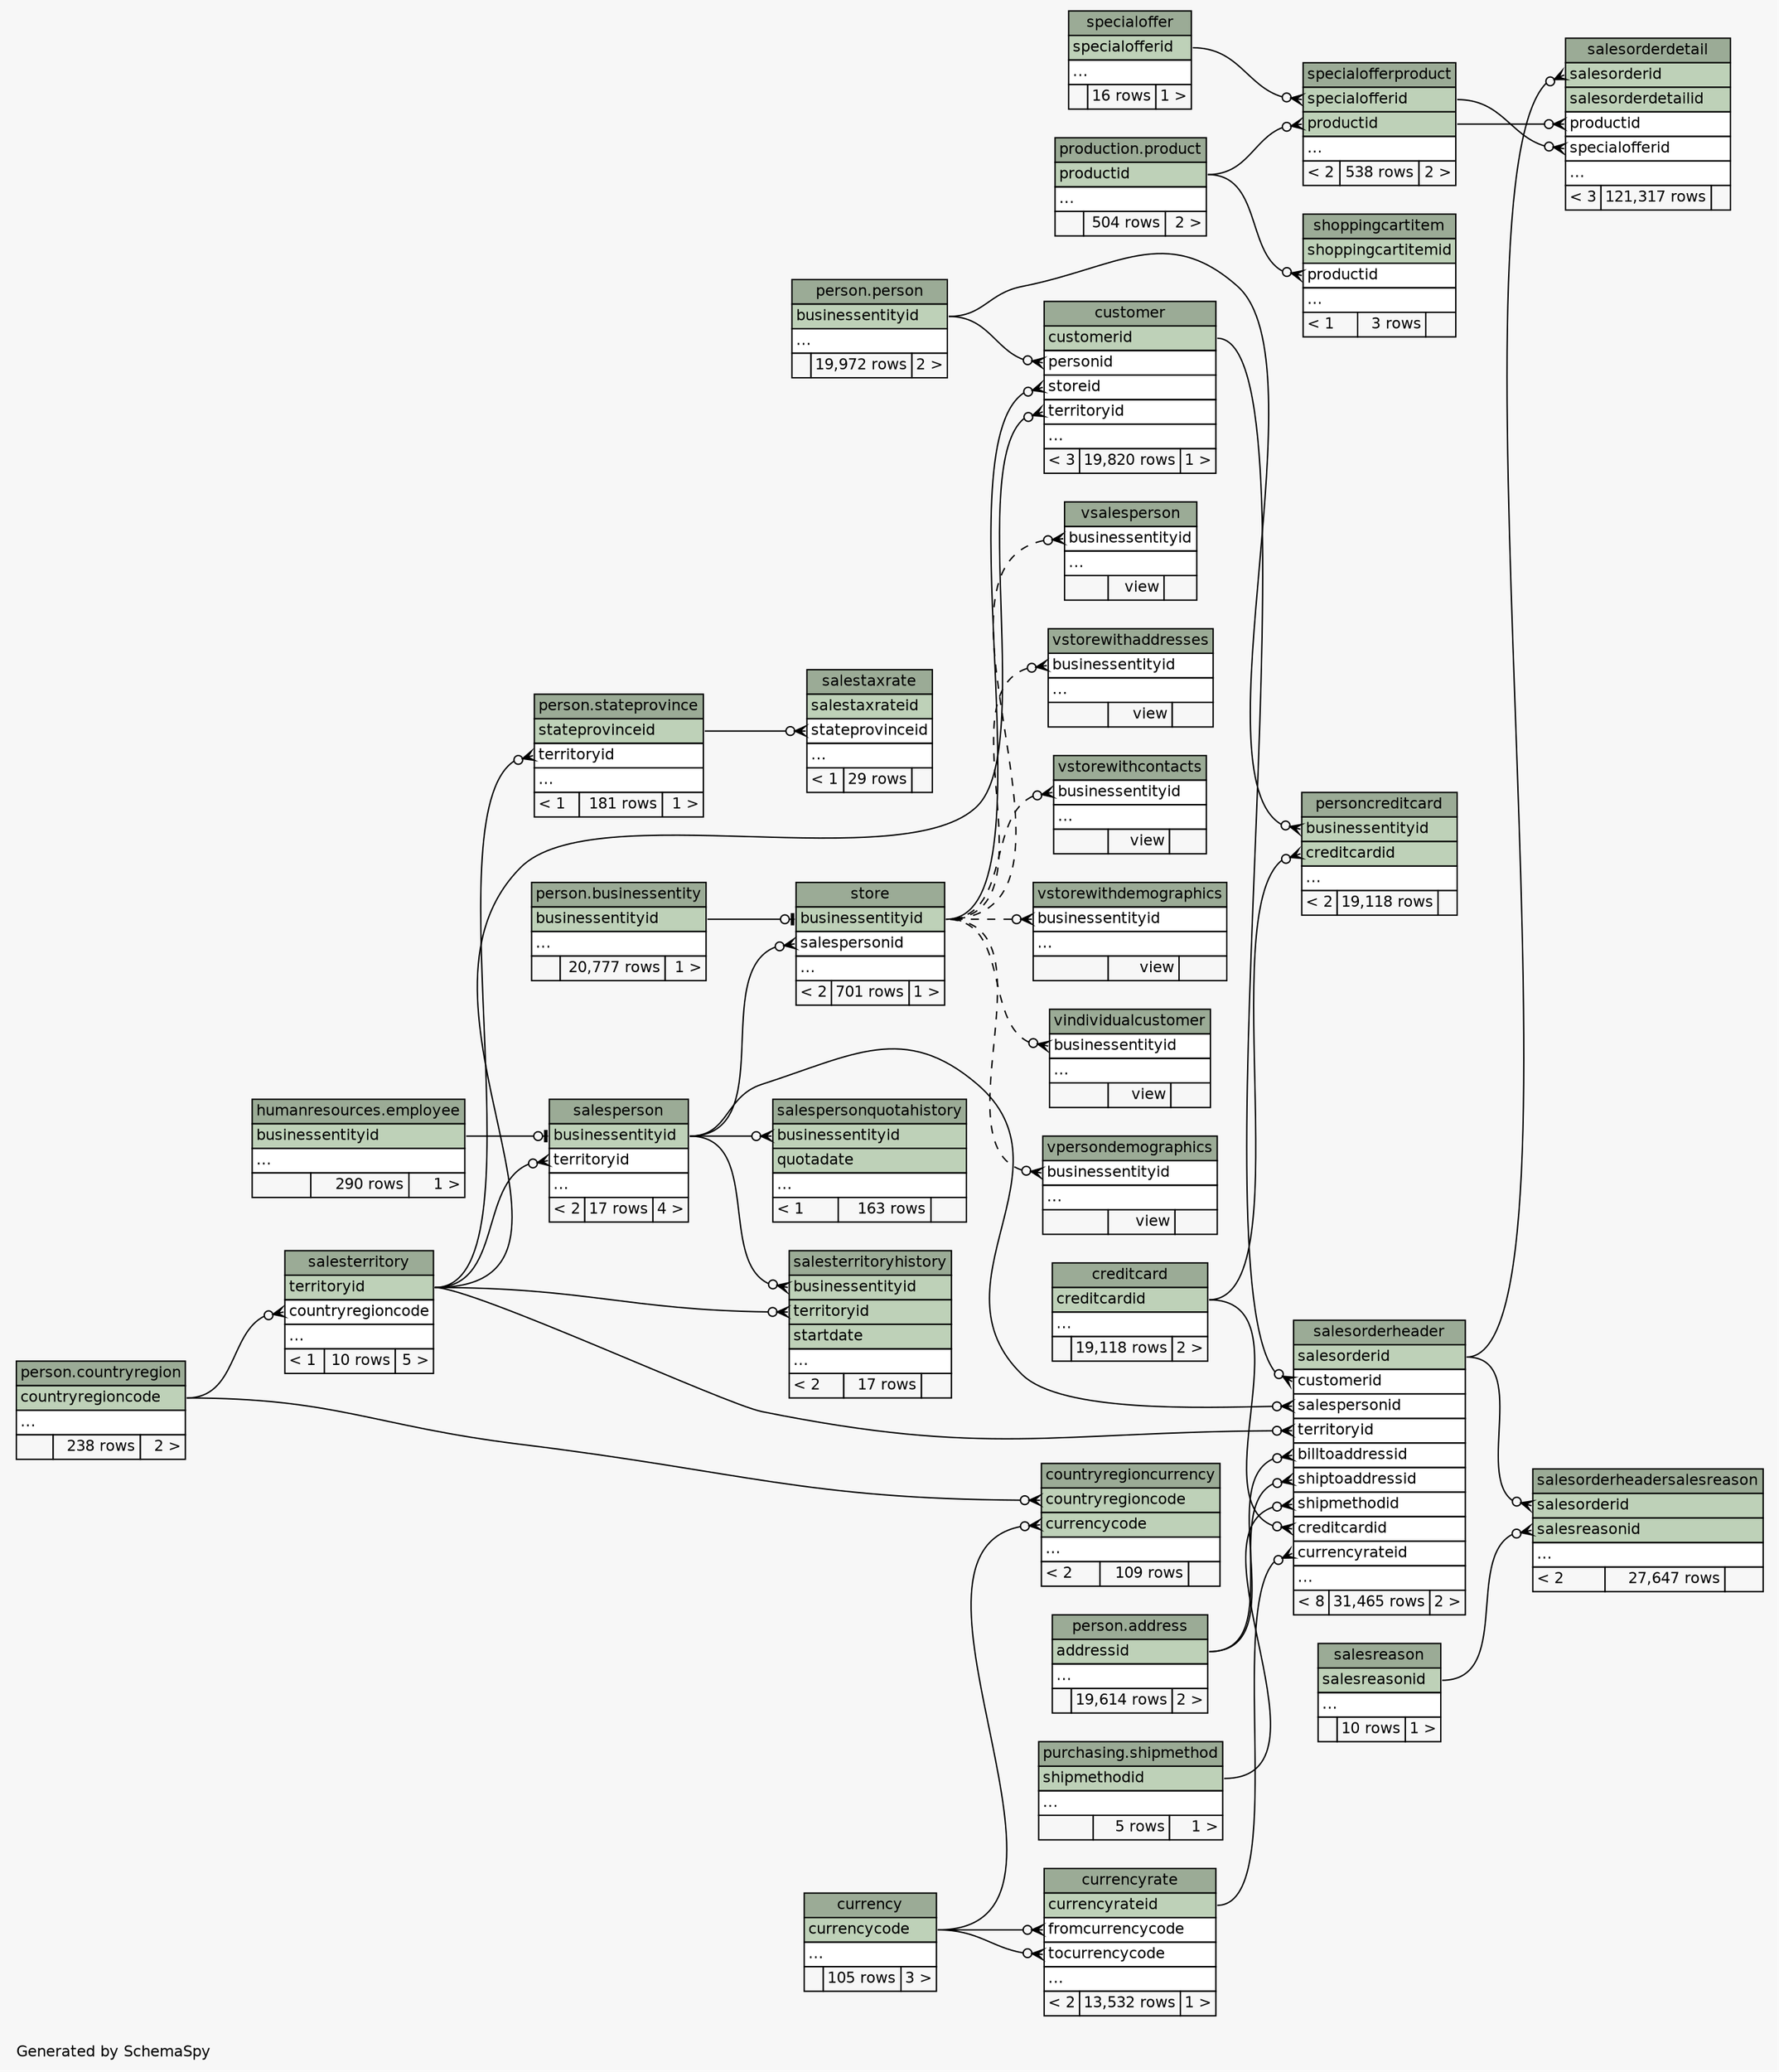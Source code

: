 // dot 2.40.1 on Linux 5.4.0-80-generic
// SchemaSpy rev 590
digraph "compactImpliedRelationshipsDiagram" {
  graph [
    rankdir="RL"
    bgcolor="#f7f7f7"
    label="\nGenerated by SchemaSpy"
    labeljust="l"
    nodesep="0.18"
    ranksep="0.46"
    fontname="Helvetica"
    fontsize="11"
  ];
  node [
    fontname="Helvetica"
    fontsize="11"
    shape="plaintext"
  ];
  edge [
    arrowsize="0.8"
  ];
  "person.address" [
    label=<
    <TABLE BORDER="0" CELLBORDER="1" CELLSPACING="0" BGCOLOR="#ffffff">
      <TR><TD COLSPAN="3" BGCOLOR="#9bab96" ALIGN="CENTER">person.address</TD></TR>
      <TR><TD PORT="addressid" COLSPAN="3" BGCOLOR="#bed1b8" ALIGN="LEFT">addressid</TD></TR>
      <TR><TD PORT="elipses" COLSPAN="3" ALIGN="LEFT">...</TD></TR>
      <TR><TD ALIGN="LEFT" BGCOLOR="#f7f7f7">  </TD><TD ALIGN="RIGHT" BGCOLOR="#f7f7f7">19,614 rows</TD><TD ALIGN="RIGHT" BGCOLOR="#f7f7f7">2 &gt;</TD></TR>
    </TABLE>>
    tooltip="person.address"
  ];
  "person.businessentity" [
    label=<
    <TABLE BORDER="0" CELLBORDER="1" CELLSPACING="0" BGCOLOR="#ffffff">
      <TR><TD COLSPAN="3" BGCOLOR="#9bab96" ALIGN="CENTER">person.businessentity</TD></TR>
      <TR><TD PORT="businessentityid" COLSPAN="3" BGCOLOR="#bed1b8" ALIGN="LEFT">businessentityid</TD></TR>
      <TR><TD PORT="elipses" COLSPAN="3" ALIGN="LEFT">...</TD></TR>
      <TR><TD ALIGN="LEFT" BGCOLOR="#f7f7f7">  </TD><TD ALIGN="RIGHT" BGCOLOR="#f7f7f7">20,777 rows</TD><TD ALIGN="RIGHT" BGCOLOR="#f7f7f7">1 &gt;</TD></TR>
    </TABLE>>
    tooltip="person.businessentity"
  ];
  "person.countryregion" [
    label=<
    <TABLE BORDER="0" CELLBORDER="1" CELLSPACING="0" BGCOLOR="#ffffff">
      <TR><TD COLSPAN="3" BGCOLOR="#9bab96" ALIGN="CENTER">person.countryregion</TD></TR>
      <TR><TD PORT="countryregioncode" COLSPAN="3" BGCOLOR="#bed1b8" ALIGN="LEFT">countryregioncode</TD></TR>
      <TR><TD PORT="elipses" COLSPAN="3" ALIGN="LEFT">...</TD></TR>
      <TR><TD ALIGN="LEFT" BGCOLOR="#f7f7f7">  </TD><TD ALIGN="RIGHT" BGCOLOR="#f7f7f7">238 rows</TD><TD ALIGN="RIGHT" BGCOLOR="#f7f7f7">2 &gt;</TD></TR>
    </TABLE>>
    tooltip="person.countryregion"
  ];
  "countryregioncurrency" [
    label=<
    <TABLE BORDER="0" CELLBORDER="1" CELLSPACING="0" BGCOLOR="#ffffff">
      <TR><TD COLSPAN="3" BGCOLOR="#9bab96" ALIGN="CENTER">countryregioncurrency</TD></TR>
      <TR><TD PORT="countryregioncode" COLSPAN="3" BGCOLOR="#bed1b8" ALIGN="LEFT">countryregioncode</TD></TR>
      <TR><TD PORT="currencycode" COLSPAN="3" BGCOLOR="#bed1b8" ALIGN="LEFT">currencycode</TD></TR>
      <TR><TD PORT="elipses" COLSPAN="3" ALIGN="LEFT">...</TD></TR>
      <TR><TD ALIGN="LEFT" BGCOLOR="#f7f7f7">&lt; 2</TD><TD ALIGN="RIGHT" BGCOLOR="#f7f7f7">109 rows</TD><TD ALIGN="RIGHT" BGCOLOR="#f7f7f7">  </TD></TR>
    </TABLE>>
    URL="tables/countryregioncurrency.html"
    tooltip="countryregioncurrency"
  ];
  "creditcard" [
    label=<
    <TABLE BORDER="0" CELLBORDER="1" CELLSPACING="0" BGCOLOR="#ffffff">
      <TR><TD COLSPAN="3" BGCOLOR="#9bab96" ALIGN="CENTER">creditcard</TD></TR>
      <TR><TD PORT="creditcardid" COLSPAN="3" BGCOLOR="#bed1b8" ALIGN="LEFT">creditcardid</TD></TR>
      <TR><TD PORT="elipses" COLSPAN="3" ALIGN="LEFT">...</TD></TR>
      <TR><TD ALIGN="LEFT" BGCOLOR="#f7f7f7">  </TD><TD ALIGN="RIGHT" BGCOLOR="#f7f7f7">19,118 rows</TD><TD ALIGN="RIGHT" BGCOLOR="#f7f7f7">2 &gt;</TD></TR>
    </TABLE>>
    URL="tables/creditcard.html"
    tooltip="creditcard"
  ];
  "currency" [
    label=<
    <TABLE BORDER="0" CELLBORDER="1" CELLSPACING="0" BGCOLOR="#ffffff">
      <TR><TD COLSPAN="3" BGCOLOR="#9bab96" ALIGN="CENTER">currency</TD></TR>
      <TR><TD PORT="currencycode" COLSPAN="3" BGCOLOR="#bed1b8" ALIGN="LEFT">currencycode</TD></TR>
      <TR><TD PORT="elipses" COLSPAN="3" ALIGN="LEFT">...</TD></TR>
      <TR><TD ALIGN="LEFT" BGCOLOR="#f7f7f7">  </TD><TD ALIGN="RIGHT" BGCOLOR="#f7f7f7">105 rows</TD><TD ALIGN="RIGHT" BGCOLOR="#f7f7f7">3 &gt;</TD></TR>
    </TABLE>>
    URL="tables/currency.html"
    tooltip="currency"
  ];
  "currencyrate" [
    label=<
    <TABLE BORDER="0" CELLBORDER="1" CELLSPACING="0" BGCOLOR="#ffffff">
      <TR><TD COLSPAN="3" BGCOLOR="#9bab96" ALIGN="CENTER">currencyrate</TD></TR>
      <TR><TD PORT="currencyrateid" COLSPAN="3" BGCOLOR="#bed1b8" ALIGN="LEFT">currencyrateid</TD></TR>
      <TR><TD PORT="fromcurrencycode" COLSPAN="3" ALIGN="LEFT">fromcurrencycode</TD></TR>
      <TR><TD PORT="tocurrencycode" COLSPAN="3" ALIGN="LEFT">tocurrencycode</TD></TR>
      <TR><TD PORT="elipses" COLSPAN="3" ALIGN="LEFT">...</TD></TR>
      <TR><TD ALIGN="LEFT" BGCOLOR="#f7f7f7">&lt; 2</TD><TD ALIGN="RIGHT" BGCOLOR="#f7f7f7">13,532 rows</TD><TD ALIGN="RIGHT" BGCOLOR="#f7f7f7">1 &gt;</TD></TR>
    </TABLE>>
    URL="tables/currencyrate.html"
    tooltip="currencyrate"
  ];
  "customer" [
    label=<
    <TABLE BORDER="0" CELLBORDER="1" CELLSPACING="0" BGCOLOR="#ffffff">
      <TR><TD COLSPAN="3" BGCOLOR="#9bab96" ALIGN="CENTER">customer</TD></TR>
      <TR><TD PORT="customerid" COLSPAN="3" BGCOLOR="#bed1b8" ALIGN="LEFT">customerid</TD></TR>
      <TR><TD PORT="personid" COLSPAN="3" ALIGN="LEFT">personid</TD></TR>
      <TR><TD PORT="storeid" COLSPAN="3" ALIGN="LEFT">storeid</TD></TR>
      <TR><TD PORT="territoryid" COLSPAN="3" ALIGN="LEFT">territoryid</TD></TR>
      <TR><TD PORT="elipses" COLSPAN="3" ALIGN="LEFT">...</TD></TR>
      <TR><TD ALIGN="LEFT" BGCOLOR="#f7f7f7">&lt; 3</TD><TD ALIGN="RIGHT" BGCOLOR="#f7f7f7">19,820 rows</TD><TD ALIGN="RIGHT" BGCOLOR="#f7f7f7">1 &gt;</TD></TR>
    </TABLE>>
    URL="tables/customer.html"
    tooltip="customer"
  ];
  "humanresources.employee" [
    label=<
    <TABLE BORDER="0" CELLBORDER="1" CELLSPACING="0" BGCOLOR="#ffffff">
      <TR><TD COLSPAN="3" BGCOLOR="#9bab96" ALIGN="CENTER">humanresources.employee</TD></TR>
      <TR><TD PORT="businessentityid" COLSPAN="3" BGCOLOR="#bed1b8" ALIGN="LEFT">businessentityid</TD></TR>
      <TR><TD PORT="elipses" COLSPAN="3" ALIGN="LEFT">...</TD></TR>
      <TR><TD ALIGN="LEFT" BGCOLOR="#f7f7f7">  </TD><TD ALIGN="RIGHT" BGCOLOR="#f7f7f7">290 rows</TD><TD ALIGN="RIGHT" BGCOLOR="#f7f7f7">1 &gt;</TD></TR>
    </TABLE>>
    tooltip="humanresources.employee"
  ];
  "person.person" [
    label=<
    <TABLE BORDER="0" CELLBORDER="1" CELLSPACING="0" BGCOLOR="#ffffff">
      <TR><TD COLSPAN="3" BGCOLOR="#9bab96" ALIGN="CENTER">person.person</TD></TR>
      <TR><TD PORT="businessentityid" COLSPAN="3" BGCOLOR="#bed1b8" ALIGN="LEFT">businessentityid</TD></TR>
      <TR><TD PORT="elipses" COLSPAN="3" ALIGN="LEFT">...</TD></TR>
      <TR><TD ALIGN="LEFT" BGCOLOR="#f7f7f7">  </TD><TD ALIGN="RIGHT" BGCOLOR="#f7f7f7">19,972 rows</TD><TD ALIGN="RIGHT" BGCOLOR="#f7f7f7">2 &gt;</TD></TR>
    </TABLE>>
    tooltip="person.person"
  ];
  "personcreditcard" [
    label=<
    <TABLE BORDER="0" CELLBORDER="1" CELLSPACING="0" BGCOLOR="#ffffff">
      <TR><TD COLSPAN="3" BGCOLOR="#9bab96" ALIGN="CENTER">personcreditcard</TD></TR>
      <TR><TD PORT="businessentityid" COLSPAN="3" BGCOLOR="#bed1b8" ALIGN="LEFT">businessentityid</TD></TR>
      <TR><TD PORT="creditcardid" COLSPAN="3" BGCOLOR="#bed1b8" ALIGN="LEFT">creditcardid</TD></TR>
      <TR><TD PORT="elipses" COLSPAN="3" ALIGN="LEFT">...</TD></TR>
      <TR><TD ALIGN="LEFT" BGCOLOR="#f7f7f7">&lt; 2</TD><TD ALIGN="RIGHT" BGCOLOR="#f7f7f7">19,118 rows</TD><TD ALIGN="RIGHT" BGCOLOR="#f7f7f7">  </TD></TR>
    </TABLE>>
    URL="tables/personcreditcard.html"
    tooltip="personcreditcard"
  ];
  "production.product" [
    label=<
    <TABLE BORDER="0" CELLBORDER="1" CELLSPACING="0" BGCOLOR="#ffffff">
      <TR><TD COLSPAN="3" BGCOLOR="#9bab96" ALIGN="CENTER">production.product</TD></TR>
      <TR><TD PORT="productid" COLSPAN="3" BGCOLOR="#bed1b8" ALIGN="LEFT">productid</TD></TR>
      <TR><TD PORT="elipses" COLSPAN="3" ALIGN="LEFT">...</TD></TR>
      <TR><TD ALIGN="LEFT" BGCOLOR="#f7f7f7">  </TD><TD ALIGN="RIGHT" BGCOLOR="#f7f7f7">504 rows</TD><TD ALIGN="RIGHT" BGCOLOR="#f7f7f7">2 &gt;</TD></TR>
    </TABLE>>
    tooltip="production.product"
  ];
  "salesorderdetail" [
    label=<
    <TABLE BORDER="0" CELLBORDER="1" CELLSPACING="0" BGCOLOR="#ffffff">
      <TR><TD COLSPAN="3" BGCOLOR="#9bab96" ALIGN="CENTER">salesorderdetail</TD></TR>
      <TR><TD PORT="salesorderid" COLSPAN="3" BGCOLOR="#bed1b8" ALIGN="LEFT">salesorderid</TD></TR>
      <TR><TD PORT="salesorderdetailid" COLSPAN="3" BGCOLOR="#bed1b8" ALIGN="LEFT">salesorderdetailid</TD></TR>
      <TR><TD PORT="productid" COLSPAN="3" ALIGN="LEFT">productid</TD></TR>
      <TR><TD PORT="specialofferid" COLSPAN="3" ALIGN="LEFT">specialofferid</TD></TR>
      <TR><TD PORT="elipses" COLSPAN="3" ALIGN="LEFT">...</TD></TR>
      <TR><TD ALIGN="LEFT" BGCOLOR="#f7f7f7">&lt; 3</TD><TD ALIGN="RIGHT" BGCOLOR="#f7f7f7">121,317 rows</TD><TD ALIGN="RIGHT" BGCOLOR="#f7f7f7">  </TD></TR>
    </TABLE>>
    URL="tables/salesorderdetail.html"
    tooltip="salesorderdetail"
  ];
  "salesorderheader" [
    label=<
    <TABLE BORDER="0" CELLBORDER="1" CELLSPACING="0" BGCOLOR="#ffffff">
      <TR><TD COLSPAN="3" BGCOLOR="#9bab96" ALIGN="CENTER">salesorderheader</TD></TR>
      <TR><TD PORT="salesorderid" COLSPAN="3" BGCOLOR="#bed1b8" ALIGN="LEFT">salesorderid</TD></TR>
      <TR><TD PORT="customerid" COLSPAN="3" ALIGN="LEFT">customerid</TD></TR>
      <TR><TD PORT="salespersonid" COLSPAN="3" ALIGN="LEFT">salespersonid</TD></TR>
      <TR><TD PORT="territoryid" COLSPAN="3" ALIGN="LEFT">territoryid</TD></TR>
      <TR><TD PORT="billtoaddressid" COLSPAN="3" ALIGN="LEFT">billtoaddressid</TD></TR>
      <TR><TD PORT="shiptoaddressid" COLSPAN="3" ALIGN="LEFT">shiptoaddressid</TD></TR>
      <TR><TD PORT="shipmethodid" COLSPAN="3" ALIGN="LEFT">shipmethodid</TD></TR>
      <TR><TD PORT="creditcardid" COLSPAN="3" ALIGN="LEFT">creditcardid</TD></TR>
      <TR><TD PORT="currencyrateid" COLSPAN="3" ALIGN="LEFT">currencyrateid</TD></TR>
      <TR><TD PORT="elipses" COLSPAN="3" ALIGN="LEFT">...</TD></TR>
      <TR><TD ALIGN="LEFT" BGCOLOR="#f7f7f7">&lt; 8</TD><TD ALIGN="RIGHT" BGCOLOR="#f7f7f7">31,465 rows</TD><TD ALIGN="RIGHT" BGCOLOR="#f7f7f7">2 &gt;</TD></TR>
    </TABLE>>
    URL="tables/salesorderheader.html"
    tooltip="salesorderheader"
  ];
  "salesorderheadersalesreason" [
    label=<
    <TABLE BORDER="0" CELLBORDER="1" CELLSPACING="0" BGCOLOR="#ffffff">
      <TR><TD COLSPAN="3" BGCOLOR="#9bab96" ALIGN="CENTER">salesorderheadersalesreason</TD></TR>
      <TR><TD PORT="salesorderid" COLSPAN="3" BGCOLOR="#bed1b8" ALIGN="LEFT">salesorderid</TD></TR>
      <TR><TD PORT="salesreasonid" COLSPAN="3" BGCOLOR="#bed1b8" ALIGN="LEFT">salesreasonid</TD></TR>
      <TR><TD PORT="elipses" COLSPAN="3" ALIGN="LEFT">...</TD></TR>
      <TR><TD ALIGN="LEFT" BGCOLOR="#f7f7f7">&lt; 2</TD><TD ALIGN="RIGHT" BGCOLOR="#f7f7f7">27,647 rows</TD><TD ALIGN="RIGHT" BGCOLOR="#f7f7f7">  </TD></TR>
    </TABLE>>
    URL="tables/salesorderheadersalesreason.html"
    tooltip="salesorderheadersalesreason"
  ];
  "salesperson" [
    label=<
    <TABLE BORDER="0" CELLBORDER="1" CELLSPACING="0" BGCOLOR="#ffffff">
      <TR><TD COLSPAN="3" BGCOLOR="#9bab96" ALIGN="CENTER">salesperson</TD></TR>
      <TR><TD PORT="businessentityid" COLSPAN="3" BGCOLOR="#bed1b8" ALIGN="LEFT">businessentityid</TD></TR>
      <TR><TD PORT="territoryid" COLSPAN="3" ALIGN="LEFT">territoryid</TD></TR>
      <TR><TD PORT="elipses" COLSPAN="3" ALIGN="LEFT">...</TD></TR>
      <TR><TD ALIGN="LEFT" BGCOLOR="#f7f7f7">&lt; 2</TD><TD ALIGN="RIGHT" BGCOLOR="#f7f7f7">17 rows</TD><TD ALIGN="RIGHT" BGCOLOR="#f7f7f7">4 &gt;</TD></TR>
    </TABLE>>
    URL="tables/salesperson.html"
    tooltip="salesperson"
  ];
  "salespersonquotahistory" [
    label=<
    <TABLE BORDER="0" CELLBORDER="1" CELLSPACING="0" BGCOLOR="#ffffff">
      <TR><TD COLSPAN="3" BGCOLOR="#9bab96" ALIGN="CENTER">salespersonquotahistory</TD></TR>
      <TR><TD PORT="businessentityid" COLSPAN="3" BGCOLOR="#bed1b8" ALIGN="LEFT">businessentityid</TD></TR>
      <TR><TD PORT="quotadate" COLSPAN="3" BGCOLOR="#bed1b8" ALIGN="LEFT">quotadate</TD></TR>
      <TR><TD PORT="elipses" COLSPAN="3" ALIGN="LEFT">...</TD></TR>
      <TR><TD ALIGN="LEFT" BGCOLOR="#f7f7f7">&lt; 1</TD><TD ALIGN="RIGHT" BGCOLOR="#f7f7f7">163 rows</TD><TD ALIGN="RIGHT" BGCOLOR="#f7f7f7">  </TD></TR>
    </TABLE>>
    URL="tables/salespersonquotahistory.html"
    tooltip="salespersonquotahistory"
  ];
  "salesreason" [
    label=<
    <TABLE BORDER="0" CELLBORDER="1" CELLSPACING="0" BGCOLOR="#ffffff">
      <TR><TD COLSPAN="3" BGCOLOR="#9bab96" ALIGN="CENTER">salesreason</TD></TR>
      <TR><TD PORT="salesreasonid" COLSPAN="3" BGCOLOR="#bed1b8" ALIGN="LEFT">salesreasonid</TD></TR>
      <TR><TD PORT="elipses" COLSPAN="3" ALIGN="LEFT">...</TD></TR>
      <TR><TD ALIGN="LEFT" BGCOLOR="#f7f7f7">  </TD><TD ALIGN="RIGHT" BGCOLOR="#f7f7f7">10 rows</TD><TD ALIGN="RIGHT" BGCOLOR="#f7f7f7">1 &gt;</TD></TR>
    </TABLE>>
    URL="tables/salesreason.html"
    tooltip="salesreason"
  ];
  "salestaxrate" [
    label=<
    <TABLE BORDER="0" CELLBORDER="1" CELLSPACING="0" BGCOLOR="#ffffff">
      <TR><TD COLSPAN="3" BGCOLOR="#9bab96" ALIGN="CENTER">salestaxrate</TD></TR>
      <TR><TD PORT="salestaxrateid" COLSPAN="3" BGCOLOR="#bed1b8" ALIGN="LEFT">salestaxrateid</TD></TR>
      <TR><TD PORT="stateprovinceid" COLSPAN="3" ALIGN="LEFT">stateprovinceid</TD></TR>
      <TR><TD PORT="elipses" COLSPAN="3" ALIGN="LEFT">...</TD></TR>
      <TR><TD ALIGN="LEFT" BGCOLOR="#f7f7f7">&lt; 1</TD><TD ALIGN="RIGHT" BGCOLOR="#f7f7f7">29 rows</TD><TD ALIGN="RIGHT" BGCOLOR="#f7f7f7">  </TD></TR>
    </TABLE>>
    URL="tables/salestaxrate.html"
    tooltip="salestaxrate"
  ];
  "salesterritory" [
    label=<
    <TABLE BORDER="0" CELLBORDER="1" CELLSPACING="0" BGCOLOR="#ffffff">
      <TR><TD COLSPAN="3" BGCOLOR="#9bab96" ALIGN="CENTER">salesterritory</TD></TR>
      <TR><TD PORT="territoryid" COLSPAN="3" BGCOLOR="#bed1b8" ALIGN="LEFT">territoryid</TD></TR>
      <TR><TD PORT="countryregioncode" COLSPAN="3" ALIGN="LEFT">countryregioncode</TD></TR>
      <TR><TD PORT="elipses" COLSPAN="3" ALIGN="LEFT">...</TD></TR>
      <TR><TD ALIGN="LEFT" BGCOLOR="#f7f7f7">&lt; 1</TD><TD ALIGN="RIGHT" BGCOLOR="#f7f7f7">10 rows</TD><TD ALIGN="RIGHT" BGCOLOR="#f7f7f7">5 &gt;</TD></TR>
    </TABLE>>
    URL="tables/salesterritory.html"
    tooltip="salesterritory"
  ];
  "salesterritoryhistory" [
    label=<
    <TABLE BORDER="0" CELLBORDER="1" CELLSPACING="0" BGCOLOR="#ffffff">
      <TR><TD COLSPAN="3" BGCOLOR="#9bab96" ALIGN="CENTER">salesterritoryhistory</TD></TR>
      <TR><TD PORT="businessentityid" COLSPAN="3" BGCOLOR="#bed1b8" ALIGN="LEFT">businessentityid</TD></TR>
      <TR><TD PORT="territoryid" COLSPAN="3" BGCOLOR="#bed1b8" ALIGN="LEFT">territoryid</TD></TR>
      <TR><TD PORT="startdate" COLSPAN="3" BGCOLOR="#bed1b8" ALIGN="LEFT">startdate</TD></TR>
      <TR><TD PORT="elipses" COLSPAN="3" ALIGN="LEFT">...</TD></TR>
      <TR><TD ALIGN="LEFT" BGCOLOR="#f7f7f7">&lt; 2</TD><TD ALIGN="RIGHT" BGCOLOR="#f7f7f7">17 rows</TD><TD ALIGN="RIGHT" BGCOLOR="#f7f7f7">  </TD></TR>
    </TABLE>>
    URL="tables/salesterritoryhistory.html"
    tooltip="salesterritoryhistory"
  ];
  "purchasing.shipmethod" [
    label=<
    <TABLE BORDER="0" CELLBORDER="1" CELLSPACING="0" BGCOLOR="#ffffff">
      <TR><TD COLSPAN="3" BGCOLOR="#9bab96" ALIGN="CENTER">purchasing.shipmethod</TD></TR>
      <TR><TD PORT="shipmethodid" COLSPAN="3" BGCOLOR="#bed1b8" ALIGN="LEFT">shipmethodid</TD></TR>
      <TR><TD PORT="elipses" COLSPAN="3" ALIGN="LEFT">...</TD></TR>
      <TR><TD ALIGN="LEFT" BGCOLOR="#f7f7f7">  </TD><TD ALIGN="RIGHT" BGCOLOR="#f7f7f7">5 rows</TD><TD ALIGN="RIGHT" BGCOLOR="#f7f7f7">1 &gt;</TD></TR>
    </TABLE>>
    tooltip="purchasing.shipmethod"
  ];
  "shoppingcartitem" [
    label=<
    <TABLE BORDER="0" CELLBORDER="1" CELLSPACING="0" BGCOLOR="#ffffff">
      <TR><TD COLSPAN="3" BGCOLOR="#9bab96" ALIGN="CENTER">shoppingcartitem</TD></TR>
      <TR><TD PORT="shoppingcartitemid" COLSPAN="3" BGCOLOR="#bed1b8" ALIGN="LEFT">shoppingcartitemid</TD></TR>
      <TR><TD PORT="productid" COLSPAN="3" ALIGN="LEFT">productid</TD></TR>
      <TR><TD PORT="elipses" COLSPAN="3" ALIGN="LEFT">...</TD></TR>
      <TR><TD ALIGN="LEFT" BGCOLOR="#f7f7f7">&lt; 1</TD><TD ALIGN="RIGHT" BGCOLOR="#f7f7f7">3 rows</TD><TD ALIGN="RIGHT" BGCOLOR="#f7f7f7">  </TD></TR>
    </TABLE>>
    URL="tables/shoppingcartitem.html"
    tooltip="shoppingcartitem"
  ];
  "specialoffer" [
    label=<
    <TABLE BORDER="0" CELLBORDER="1" CELLSPACING="0" BGCOLOR="#ffffff">
      <TR><TD COLSPAN="3" BGCOLOR="#9bab96" ALIGN="CENTER">specialoffer</TD></TR>
      <TR><TD PORT="specialofferid" COLSPAN="3" BGCOLOR="#bed1b8" ALIGN="LEFT">specialofferid</TD></TR>
      <TR><TD PORT="elipses" COLSPAN="3" ALIGN="LEFT">...</TD></TR>
      <TR><TD ALIGN="LEFT" BGCOLOR="#f7f7f7">  </TD><TD ALIGN="RIGHT" BGCOLOR="#f7f7f7">16 rows</TD><TD ALIGN="RIGHT" BGCOLOR="#f7f7f7">1 &gt;</TD></TR>
    </TABLE>>
    URL="tables/specialoffer.html"
    tooltip="specialoffer"
  ];
  "specialofferproduct" [
    label=<
    <TABLE BORDER="0" CELLBORDER="1" CELLSPACING="0" BGCOLOR="#ffffff">
      <TR><TD COLSPAN="3" BGCOLOR="#9bab96" ALIGN="CENTER">specialofferproduct</TD></TR>
      <TR><TD PORT="specialofferid" COLSPAN="3" BGCOLOR="#bed1b8" ALIGN="LEFT">specialofferid</TD></TR>
      <TR><TD PORT="productid" COLSPAN="3" BGCOLOR="#bed1b8" ALIGN="LEFT">productid</TD></TR>
      <TR><TD PORT="elipses" COLSPAN="3" ALIGN="LEFT">...</TD></TR>
      <TR><TD ALIGN="LEFT" BGCOLOR="#f7f7f7">&lt; 2</TD><TD ALIGN="RIGHT" BGCOLOR="#f7f7f7">538 rows</TD><TD ALIGN="RIGHT" BGCOLOR="#f7f7f7">2 &gt;</TD></TR>
    </TABLE>>
    URL="tables/specialofferproduct.html"
    tooltip="specialofferproduct"
  ];
  "person.stateprovince" [
    label=<
    <TABLE BORDER="0" CELLBORDER="1" CELLSPACING="0" BGCOLOR="#ffffff">
      <TR><TD COLSPAN="3" BGCOLOR="#9bab96" ALIGN="CENTER">person.stateprovince</TD></TR>
      <TR><TD PORT="stateprovinceid" COLSPAN="3" BGCOLOR="#bed1b8" ALIGN="LEFT">stateprovinceid</TD></TR>
      <TR><TD PORT="territoryid" COLSPAN="3" ALIGN="LEFT">territoryid</TD></TR>
      <TR><TD PORT="elipses" COLSPAN="3" ALIGN="LEFT">...</TD></TR>
      <TR><TD ALIGN="LEFT" BGCOLOR="#f7f7f7">&lt; 1</TD><TD ALIGN="RIGHT" BGCOLOR="#f7f7f7">181 rows</TD><TD ALIGN="RIGHT" BGCOLOR="#f7f7f7">1 &gt;</TD></TR>
    </TABLE>>
    tooltip="person.stateprovince"
  ];
  "store" [
    label=<
    <TABLE BORDER="0" CELLBORDER="1" CELLSPACING="0" BGCOLOR="#ffffff">
      <TR><TD COLSPAN="3" BGCOLOR="#9bab96" ALIGN="CENTER">store</TD></TR>
      <TR><TD PORT="businessentityid" COLSPAN="3" BGCOLOR="#bed1b8" ALIGN="LEFT">businessentityid</TD></TR>
      <TR><TD PORT="salespersonid" COLSPAN="3" ALIGN="LEFT">salespersonid</TD></TR>
      <TR><TD PORT="elipses" COLSPAN="3" ALIGN="LEFT">...</TD></TR>
      <TR><TD ALIGN="LEFT" BGCOLOR="#f7f7f7">&lt; 2</TD><TD ALIGN="RIGHT" BGCOLOR="#f7f7f7">701 rows</TD><TD ALIGN="RIGHT" BGCOLOR="#f7f7f7">1 &gt;</TD></TR>
    </TABLE>>
    URL="tables/store.html"
    tooltip="store"
  ];
  "vindividualcustomer" [
    label=<
    <TABLE BORDER="0" CELLBORDER="1" CELLSPACING="0" BGCOLOR="#ffffff">
      <TR><TD COLSPAN="3" BGCOLOR="#9bab96" ALIGN="CENTER">vindividualcustomer</TD></TR>
      <TR><TD PORT="businessentityid" COLSPAN="3" ALIGN="LEFT">businessentityid</TD></TR>
      <TR><TD PORT="elipses" COLSPAN="3" ALIGN="LEFT">...</TD></TR>
      <TR><TD ALIGN="LEFT" BGCOLOR="#f7f7f7">  </TD><TD ALIGN="RIGHT" BGCOLOR="#f7f7f7">view</TD><TD ALIGN="RIGHT" BGCOLOR="#f7f7f7">  </TD></TR>
    </TABLE>>
    URL="tables/vindividualcustomer.html"
    tooltip="vindividualcustomer"
  ];
  "vpersondemographics" [
    label=<
    <TABLE BORDER="0" CELLBORDER="1" CELLSPACING="0" BGCOLOR="#ffffff">
      <TR><TD COLSPAN="3" BGCOLOR="#9bab96" ALIGN="CENTER">vpersondemographics</TD></TR>
      <TR><TD PORT="businessentityid" COLSPAN="3" ALIGN="LEFT">businessentityid</TD></TR>
      <TR><TD PORT="elipses" COLSPAN="3" ALIGN="LEFT">...</TD></TR>
      <TR><TD ALIGN="LEFT" BGCOLOR="#f7f7f7">  </TD><TD ALIGN="RIGHT" BGCOLOR="#f7f7f7">view</TD><TD ALIGN="RIGHT" BGCOLOR="#f7f7f7">  </TD></TR>
    </TABLE>>
    URL="tables/vpersondemographics.html"
    tooltip="vpersondemographics"
  ];
  "vsalesperson" [
    label=<
    <TABLE BORDER="0" CELLBORDER="1" CELLSPACING="0" BGCOLOR="#ffffff">
      <TR><TD COLSPAN="3" BGCOLOR="#9bab96" ALIGN="CENTER">vsalesperson</TD></TR>
      <TR><TD PORT="businessentityid" COLSPAN="3" ALIGN="LEFT">businessentityid</TD></TR>
      <TR><TD PORT="elipses" COLSPAN="3" ALIGN="LEFT">...</TD></TR>
      <TR><TD ALIGN="LEFT" BGCOLOR="#f7f7f7">  </TD><TD ALIGN="RIGHT" BGCOLOR="#f7f7f7">view</TD><TD ALIGN="RIGHT" BGCOLOR="#f7f7f7">  </TD></TR>
    </TABLE>>
    URL="tables/vsalesperson.html"
    tooltip="vsalesperson"
  ];
  "vstorewithaddresses" [
    label=<
    <TABLE BORDER="0" CELLBORDER="1" CELLSPACING="0" BGCOLOR="#ffffff">
      <TR><TD COLSPAN="3" BGCOLOR="#9bab96" ALIGN="CENTER">vstorewithaddresses</TD></TR>
      <TR><TD PORT="businessentityid" COLSPAN="3" ALIGN="LEFT">businessentityid</TD></TR>
      <TR><TD PORT="elipses" COLSPAN="3" ALIGN="LEFT">...</TD></TR>
      <TR><TD ALIGN="LEFT" BGCOLOR="#f7f7f7">  </TD><TD ALIGN="RIGHT" BGCOLOR="#f7f7f7">view</TD><TD ALIGN="RIGHT" BGCOLOR="#f7f7f7">  </TD></TR>
    </TABLE>>
    URL="tables/vstorewithaddresses.html"
    tooltip="vstorewithaddresses"
  ];
  "vstorewithcontacts" [
    label=<
    <TABLE BORDER="0" CELLBORDER="1" CELLSPACING="0" BGCOLOR="#ffffff">
      <TR><TD COLSPAN="3" BGCOLOR="#9bab96" ALIGN="CENTER">vstorewithcontacts</TD></TR>
      <TR><TD PORT="businessentityid" COLSPAN="3" ALIGN="LEFT">businessentityid</TD></TR>
      <TR><TD PORT="elipses" COLSPAN="3" ALIGN="LEFT">...</TD></TR>
      <TR><TD ALIGN="LEFT" BGCOLOR="#f7f7f7">  </TD><TD ALIGN="RIGHT" BGCOLOR="#f7f7f7">view</TD><TD ALIGN="RIGHT" BGCOLOR="#f7f7f7">  </TD></TR>
    </TABLE>>
    URL="tables/vstorewithcontacts.html"
    tooltip="vstorewithcontacts"
  ];
  "vstorewithdemographics" [
    label=<
    <TABLE BORDER="0" CELLBORDER="1" CELLSPACING="0" BGCOLOR="#ffffff">
      <TR><TD COLSPAN="3" BGCOLOR="#9bab96" ALIGN="CENTER">vstorewithdemographics</TD></TR>
      <TR><TD PORT="businessentityid" COLSPAN="3" ALIGN="LEFT">businessentityid</TD></TR>
      <TR><TD PORT="elipses" COLSPAN="3" ALIGN="LEFT">...</TD></TR>
      <TR><TD ALIGN="LEFT" BGCOLOR="#f7f7f7">  </TD><TD ALIGN="RIGHT" BGCOLOR="#f7f7f7">view</TD><TD ALIGN="RIGHT" BGCOLOR="#f7f7f7">  </TD></TR>
    </TABLE>>
    URL="tables/vstorewithdemographics.html"
    tooltip="vstorewithdemographics"
  ];
  "countryregioncurrency":"countryregioncode":w -> "person.countryregion":"countryregioncode":e [arrowhead=none dir=back arrowtail=crowodot];
  "countryregioncurrency":"currencycode":w -> "currency":"currencycode":e [arrowhead=none dir=back arrowtail=crowodot];
  "currencyrate":"fromcurrencycode":w -> "currency":"currencycode":e [arrowhead=none dir=back arrowtail=crowodot];
  "currencyrate":"tocurrencycode":w -> "currency":"currencycode":e [arrowhead=none dir=back arrowtail=crowodot];
  "customer":"personid":w -> "person.person":"businessentityid":e [arrowhead=none dir=back arrowtail=crowodot];
  "customer":"storeid":w -> "store":"businessentityid":e [arrowhead=none dir=back arrowtail=crowodot];
  "customer":"territoryid":w -> "salesterritory":"territoryid":e [arrowhead=none dir=back arrowtail=crowodot];
  "personcreditcard":"businessentityid":w -> "person.person":"businessentityid":e [arrowhead=none dir=back arrowtail=crowodot];
  "personcreditcard":"creditcardid":w -> "creditcard":"creditcardid":e [arrowhead=none dir=back arrowtail=crowodot];
  "salesorderdetail":"productid":w -> "specialofferproduct":"productid":e [arrowhead=none dir=back arrowtail=crowodot];
  "salesorderdetail":"salesorderid":w -> "salesorderheader":"salesorderid":e [arrowhead=none dir=back arrowtail=crowodot];
  "salesorderdetail":"specialofferid":w -> "specialofferproduct":"specialofferid":e [arrowhead=none dir=back arrowtail=crowodot];
  "salesorderheader":"billtoaddressid":w -> "person.address":"addressid":e [arrowhead=none dir=back arrowtail=crowodot];
  "salesorderheader":"creditcardid":w -> "creditcard":"creditcardid":e [arrowhead=none dir=back arrowtail=crowodot];
  "salesorderheader":"currencyrateid":w -> "currencyrate":"currencyrateid":e [arrowhead=none dir=back arrowtail=crowodot];
  "salesorderheader":"customerid":w -> "customer":"customerid":e [arrowhead=none dir=back arrowtail=crowodot];
  "salesorderheader":"salespersonid":w -> "salesperson":"businessentityid":e [arrowhead=none dir=back arrowtail=crowodot];
  "salesorderheader":"shipmethodid":w -> "purchasing.shipmethod":"shipmethodid":e [arrowhead=none dir=back arrowtail=crowodot];
  "salesorderheader":"shiptoaddressid":w -> "person.address":"addressid":e [arrowhead=none dir=back arrowtail=crowodot];
  "salesorderheader":"territoryid":w -> "salesterritory":"territoryid":e [arrowhead=none dir=back arrowtail=crowodot];
  "salesorderheadersalesreason":"salesorderid":w -> "salesorderheader":"salesorderid":e [arrowhead=none dir=back arrowtail=crowodot];
  "salesorderheadersalesreason":"salesreasonid":w -> "salesreason":"salesreasonid":e [arrowhead=none dir=back arrowtail=crowodot];
  "salesperson":"businessentityid":w -> "humanresources.employee":"businessentityid":e [arrowhead=none dir=back arrowtail=teeodot];
  "salesperson":"territoryid":w -> "salesterritory":"territoryid":e [arrowhead=none dir=back arrowtail=crowodot];
  "salespersonquotahistory":"businessentityid":w -> "salesperson":"businessentityid":e [arrowhead=none dir=back arrowtail=crowodot];
  "salestaxrate":"stateprovinceid":w -> "person.stateprovince":"stateprovinceid":e [arrowhead=none dir=back arrowtail=crowodot];
  "salesterritory":"countryregioncode":w -> "person.countryregion":"countryregioncode":e [arrowhead=none dir=back arrowtail=crowodot];
  "salesterritoryhistory":"businessentityid":w -> "salesperson":"businessentityid":e [arrowhead=none dir=back arrowtail=crowodot];
  "salesterritoryhistory":"territoryid":w -> "salesterritory":"territoryid":e [arrowhead=none dir=back arrowtail=crowodot];
  "shoppingcartitem":"productid":w -> "production.product":"productid":e [arrowhead=none dir=back arrowtail=crowodot];
  "specialofferproduct":"productid":w -> "production.product":"productid":e [arrowhead=none dir=back arrowtail=crowodot];
  "specialofferproduct":"specialofferid":w -> "specialoffer":"specialofferid":e [arrowhead=none dir=back arrowtail=crowodot];
  "person.stateprovince":"territoryid":w -> "salesterritory":"territoryid":e [arrowhead=none dir=back arrowtail=crowodot];
  "store":"businessentityid":w -> "person.businessentity":"businessentityid":e [arrowhead=none dir=back arrowtail=teeodot];
  "store":"salespersonid":w -> "salesperson":"businessentityid":e [arrowhead=none dir=back arrowtail=crowodot];
  "vindividualcustomer":"businessentityid":w -> "store":"businessentityid":e [arrowhead=none dir=back arrowtail=crowodot style=dashed];
  "vpersondemographics":"businessentityid":w -> "store":"businessentityid":e [arrowhead=none dir=back arrowtail=crowodot style=dashed];
  "vsalesperson":"businessentityid":w -> "store":"businessentityid":e [arrowhead=none dir=back arrowtail=crowodot style=dashed];
  "vstorewithaddresses":"businessentityid":w -> "store":"businessentityid":e [arrowhead=none dir=back arrowtail=crowodot style=dashed];
  "vstorewithcontacts":"businessentityid":w -> "store":"businessentityid":e [arrowhead=none dir=back arrowtail=crowodot style=dashed];
  "vstorewithdemographics":"businessentityid":w -> "store":"businessentityid":e [arrowhead=none dir=back arrowtail=crowodot style=dashed];
}
